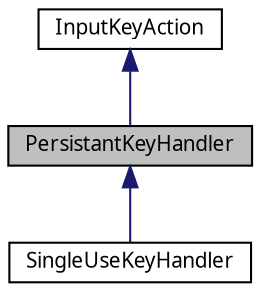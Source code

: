 digraph "PersistantKeyHandler"
{
 // LATEX_PDF_SIZE
  edge [fontname="Calibrii",fontsize="10",labelfontname="Calibrii",labelfontsize="10"];
  node [fontname="Calibrii",fontsize="10",shape=record];
  Node1 [label="PersistantKeyHandler",height=0.2,width=0.4,color="black", fillcolor="grey75", style="filled", fontcolor="black",tooltip=" "];
  Node2 -> Node1 [dir="back",color="midnightblue",fontsize="10",style="solid",fontname="Calibrii"];
  Node2 [label="InputKeyAction",height=0.2,width=0.4,color="black", fillcolor="white", style="filled",URL="$db/d63/classInputKeyAction.html",tooltip=" "];
  Node1 -> Node3 [dir="back",color="midnightblue",fontsize="10",style="solid",fontname="Calibrii"];
  Node3 [label="SingleUseKeyHandler",height=0.2,width=0.4,color="black", fillcolor="white", style="filled",URL="$d6/dd5/classSingleUseKeyHandler.html",tooltip=" "];
}

